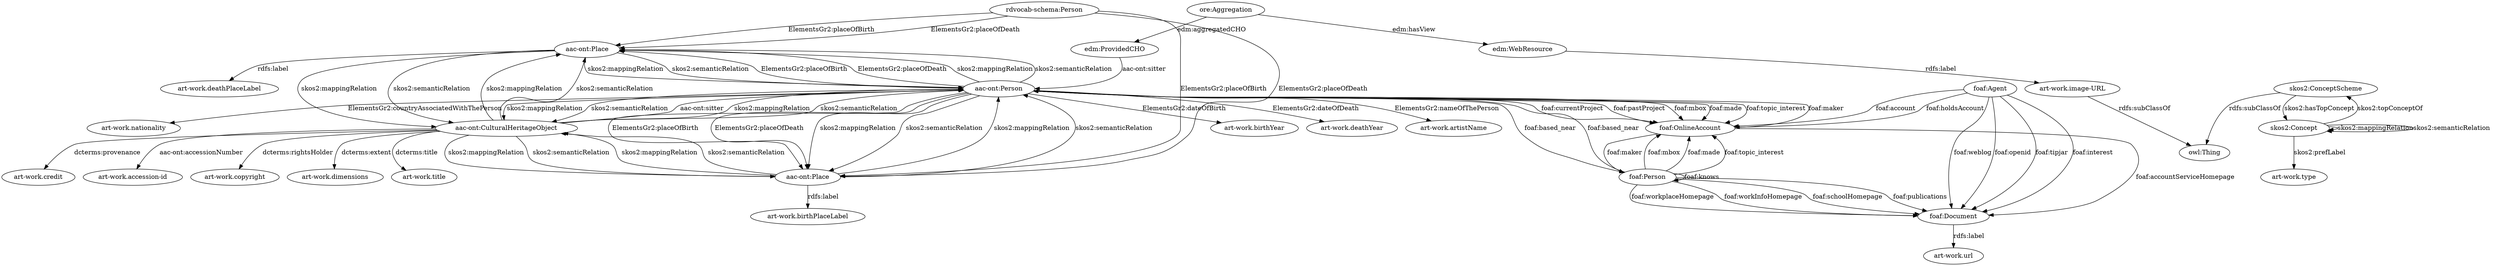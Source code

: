 digraph {
  "art-work.deathPlaceLabel" [type=attribute_name,label="art-work.deathPlaceLabel"]
  "aac-ont:Place2" [type=class_uri,label="aac-ont:Place"]
  "art-work.nationality" [type=attribute_name,label="art-work.nationality"]
  "aac-ont:Person1" [type=class_uri,label="aac-ont:Person"]
  "art-work.image-URL" [type=attribute_name,label="art-work.image-URL"]
  "edm:WebResource1" [type=class_uri,label="edm:WebResource"]
  "art-work.credit" [type=attribute_name,label="art-work.credit"]
  "aac-ont:CulturalHeritageObject1" [type=class_uri,label="aac-ont:CulturalHeritageObject"]
  "art-work.accession-id" [type=attribute_name,label="art-work.accession-id"]
  "art-work.copyright" [type=attribute_name,label="art-work.copyright"]
  "art-work.dimensions" [type=attribute_name,label="art-work.dimensions"]
  "art-work.type" [type=attribute_name,label="art-work.type"]
  "skos2:Concept1" [type=class_uri,label="skos2:Concept"]
  "art-work.birthYear" [type=attribute_name,label="art-work.birthYear"]
  "art-work.deathYear" [type=attribute_name,label="art-work.deathYear"]
  "art-work.url" [type=attribute_name,label="art-work.url"]
  "foaf:Document1" [type=class_uri,label="foaf:Document"]
  "art-work.artistName" [type=attribute_name,label="art-work.artistName"]
  "art-work.title" [type=attribute_name,label="art-work.title"]
  "art-work.birthPlaceLabel" [type=attribute_name,label="art-work.birthPlaceLabel"]
  "aac-ont:Place1" [type=class_uri,label="aac-ont:Place"]
  "rdvocab-schema:Person" [type=class_uri,label="rdvocab-schema:Person"]
  "edm:ProvidedCHO" [type=class_uri,label="edm:ProvidedCHO"]
  "ore:Aggregation" [type=class_uri,label="ore:Aggregation"]
  "skos2:ConceptScheme" [type=class_uri,label="skos2:ConceptScheme"]
  "foaf:Person" [type=class_uri,label="foaf:Person"]
  "foaf:Agent" [type=class_uri,label="foaf:Agent"]
  "foaf:OnlineAccount" [type=class_uri,label="foaf:OnlineAccount"]
  "owl:Thing" [type=special,label="owl:Thing"]
  "aac-ont:Place2" -> "art-work.deathPlaceLabel" [label="rdfs:label",type=st_property_uri]
  "aac-ont:Person1" -> "art-work.nationality" [label="ElementsGr2:countryAssociatedWithThePerson",type=st_property_uri]
  "edm:WebResource1" -> "art-work.image-URL" [label="rdfs:label",type=st_property_uri]
  "aac-ont:CulturalHeritageObject1" -> "art-work.credit" [label="dcterms:provenance",type=st_property_uri]
  "aac-ont:CulturalHeritageObject1" -> "art-work.accession-id" [label="aac-ont:accessionNumber",type=st_property_uri]
  "aac-ont:CulturalHeritageObject1" -> "art-work.copyright" [label="dcterms:rightsHolder",type=st_property_uri]
  "aac-ont:CulturalHeritageObject1" -> "art-work.dimensions" [label="dcterms:extent",type=st_property_uri]
  "skos2:Concept1" -> "art-work.type" [label="skos2:prefLabel",type=st_property_uri]
  "aac-ont:Person1" -> "art-work.birthYear" [label="ElementsGr2:dateOfBirth",type=st_property_uri]
  "aac-ont:Person1" -> "art-work.deathYear" [label="ElementsGr2:dateOfDeath",type=st_property_uri]
  "foaf:Document1" -> "art-work.url" [label="rdfs:label",type=st_property_uri]
  "aac-ont:Person1" -> "art-work.artistName" [label="ElementsGr2:nameOfThePerson",type=st_property_uri]
  "aac-ont:CulturalHeritageObject1" -> "art-work.title" [label="dcterms:title",type=st_property_uri]
  "aac-ont:Place1" -> "art-work.birthPlaceLabel" [label="rdfs:label",type=st_property_uri]
  "aac-ont:Person1" -> "aac-ont:Place2" [label="ElementsGr2:placeOfBirth",type=direct_property_uri,weight=1]
  "aac-ont:Person1" -> "aac-ont:Place1" [label="ElementsGr2:placeOfBirth",type=direct_property_uri,weight=1]
  "aac-ont:Person1" -> "aac-ont:Place2" [label="ElementsGr2:placeOfDeath",type=direct_property_uri,weight=1]
  "aac-ont:Person1" -> "aac-ont:Place1" [label="ElementsGr2:placeOfDeath",type=direct_property_uri,weight=1]
  "rdvocab-schema:Person" -> "aac-ont:Place2" [label="ElementsGr2:placeOfBirth",type=direct_property_uri,weight=1]
  "rdvocab-schema:Person" -> "aac-ont:Place1" [label="ElementsGr2:placeOfBirth",type=direct_property_uri,weight=1]
  "rdvocab-schema:Person" -> "aac-ont:Place2" [label="ElementsGr2:placeOfDeath",type=direct_property_uri,weight=1]
  "rdvocab-schema:Person" -> "aac-ont:Place1" [label="ElementsGr2:placeOfDeath",type=direct_property_uri,weight=1]
  "aac-ont:CulturalHeritageObject1" -> "aac-ont:Person1" [label="aac-ont:sitter",type=direct_property_uri,weight=1]
  "edm:ProvidedCHO" -> "aac-ont:Person1" [label="aac-ont:sitter",type=direct_property_uri,weight=1]
  "ore:Aggregation" -> "edm:WebResource1" [label="edm:hasView",type=direct_property_uri,weight=1]
  "skos2:Concept1" -> "skos2:Concept1" [label="skos2:mappingRelation",type=direct_property_uri,weight=1]
  "skos2:Concept1" -> "skos2:Concept1" [label="skos2:semanticRelation",type=direct_property_uri,weight=1]
  "skos2:Concept1" -> "skos2:ConceptScheme" [label="skos2:topConceptOf",type=direct_property_uri,weight=1]
  "skos2:ConceptScheme" -> "skos2:Concept1" [label="skos2:hasTopConcept",type=direct_property_uri,weight=1]
  "foaf:Person" -> "foaf:Document1" [label="foaf:workplaceHomepage",type=direct_property_uri,weight=1]
  "foaf:Person" -> "foaf:Document1" [label="foaf:workInfoHomepage",type=direct_property_uri,weight=1]
  "foaf:Person" -> "foaf:Document1" [label="foaf:schoolHomepage",type=direct_property_uri,weight=1]
  "foaf:Person" -> "foaf:Document1" [label="foaf:publications",type=direct_property_uri,weight=1]
  "foaf:Agent" -> "foaf:Document1" [label="foaf:weblog",type=direct_property_uri,weight=1]
  "foaf:Agent" -> "foaf:Document1" [label="foaf:openid",type=direct_property_uri,weight=1]
  "foaf:Agent" -> "foaf:Document1" [label="foaf:tipjar",type=direct_property_uri,weight=1]
  "foaf:Agent" -> "foaf:Document1" [label="foaf:interest",type=direct_property_uri,weight=1]
  "foaf:OnlineAccount" -> "foaf:Document1" [label="foaf:accountServiceHomepage",type=direct_property_uri,weight=1]
  "ore:Aggregation" -> "edm:ProvidedCHO" [label="edm:aggregatedCHO",type=direct_property_uri,weight=1]
  "foaf:Person" -> "foaf:Person" [label="foaf:knows",type=direct_property_uri,weight=1]
  "foaf:Agent" -> "foaf:OnlineAccount" [label="foaf:account",type=direct_property_uri,weight=1]
  "foaf:Agent" -> "foaf:OnlineAccount" [label="foaf:holdsAccount",type=direct_property_uri,weight=1]
  "aac-ont:Place2" -> "aac-ont:Person1" [label="skos2:mappingRelation",type=inherited,weight=4]
  "aac-ont:Place1" -> "aac-ont:Person1" [label="skos2:mappingRelation",type=inherited,weight=4]
  "aac-ont:Place2" -> "aac-ont:Person1" [label="skos2:semanticRelation",type=inherited,weight=4]
  "aac-ont:Place1" -> "aac-ont:Person1" [label="skos2:semanticRelation",type=inherited,weight=4]
  "aac-ont:Place2" -> "aac-ont:CulturalHeritageObject1" [label="skos2:mappingRelation",type=inherited,weight=4]
  "aac-ont:Place1" -> "aac-ont:CulturalHeritageObject1" [label="skos2:mappingRelation",type=inherited,weight=4]
  "aac-ont:Place2" -> "aac-ont:CulturalHeritageObject1" [label="skos2:semanticRelation",type=inherited,weight=4]
  "aac-ont:Place1" -> "aac-ont:CulturalHeritageObject1" [label="skos2:semanticRelation",type=inherited,weight=4]
  "aac-ont:Person1" -> "aac-ont:Place2" [label="skos2:mappingRelation",type=inherited,weight=4]
  "aac-ont:Person1" -> "aac-ont:Place1" [label="skos2:mappingRelation",type=inherited,weight=4]
  "aac-ont:Person1" -> "aac-ont:Place2" [label="skos2:semanticRelation",type=inherited,weight=4]
  "aac-ont:Person1" -> "aac-ont:Place1" [label="skos2:semanticRelation",type=inherited,weight=4]
  "aac-ont:Person1" -> "aac-ont:CulturalHeritageObject1" [label="skos2:mappingRelation",type=inherited,weight=4]
  "aac-ont:Person1" -> "aac-ont:CulturalHeritageObject1" [label="skos2:semanticRelation",type=inherited,weight=4]
  "aac-ont:Person1" -> "foaf:Person" [label="foaf:based_near",type=inherited,weight=4]
  "aac-ont:Person1" -> "foaf:OnlineAccount" [label="foaf:currentProject",type=inherited,weight=4]
  "aac-ont:Person1" -> "foaf:OnlineAccount" [label="foaf:pastProject",type=inherited,weight=4]
  "aac-ont:Person1" -> "foaf:OnlineAccount" [label="foaf:mbox",type=inherited,weight=4]
  "aac-ont:Person1" -> "foaf:OnlineAccount" [label="foaf:made",type=inherited,weight=4]
  "aac-ont:Person1" -> "foaf:OnlineAccount" [label="foaf:topic_interest",type=inherited,weight=4]
  "aac-ont:CulturalHeritageObject1" -> "aac-ont:Place2" [label="skos2:mappingRelation",type=inherited,weight=4]
  "aac-ont:CulturalHeritageObject1" -> "aac-ont:Place1" [label="skos2:mappingRelation",type=inherited,weight=4]
  "aac-ont:CulturalHeritageObject1" -> "aac-ont:Place2" [label="skos2:semanticRelation",type=inherited,weight=4]
  "aac-ont:CulturalHeritageObject1" -> "aac-ont:Place1" [label="skos2:semanticRelation",type=inherited,weight=4]
  "aac-ont:CulturalHeritageObject1" -> "aac-ont:Person1" [label="skos2:mappingRelation",type=inherited,weight=4]
  "aac-ont:CulturalHeritageObject1" -> "aac-ont:Person1" [label="skos2:semanticRelation",type=inherited,weight=4]
  "foaf:Person" -> "aac-ont:Person1" [label="foaf:based_near",type=inherited,weight=4]
  "foaf:Person" -> "foaf:OnlineAccount" [label="foaf:mbox",type=inherited,weight=4]
  "foaf:Person" -> "foaf:OnlineAccount" [label="foaf:made",type=inherited,weight=4]
  "foaf:Person" -> "foaf:OnlineAccount" [label="foaf:topic_interest",type=inherited,weight=4]
  "foaf:OnlineAccount" -> "aac-ont:Person1" [label="foaf:maker",type=inherited,weight=4]
  "foaf:OnlineAccount" -> "foaf:Person" [label="foaf:maker",type=inherited,weight=4]
  "art-work.image-URL" -> "owl:Thing" [label="rdfs:subClassOf",type=inherited,weight=0.3333333333333333]
  "skos2:ConceptScheme" -> "owl:Thing" [label="rdfs:subClassOf",type=inherited,weight=0.3333333333333333]
}
